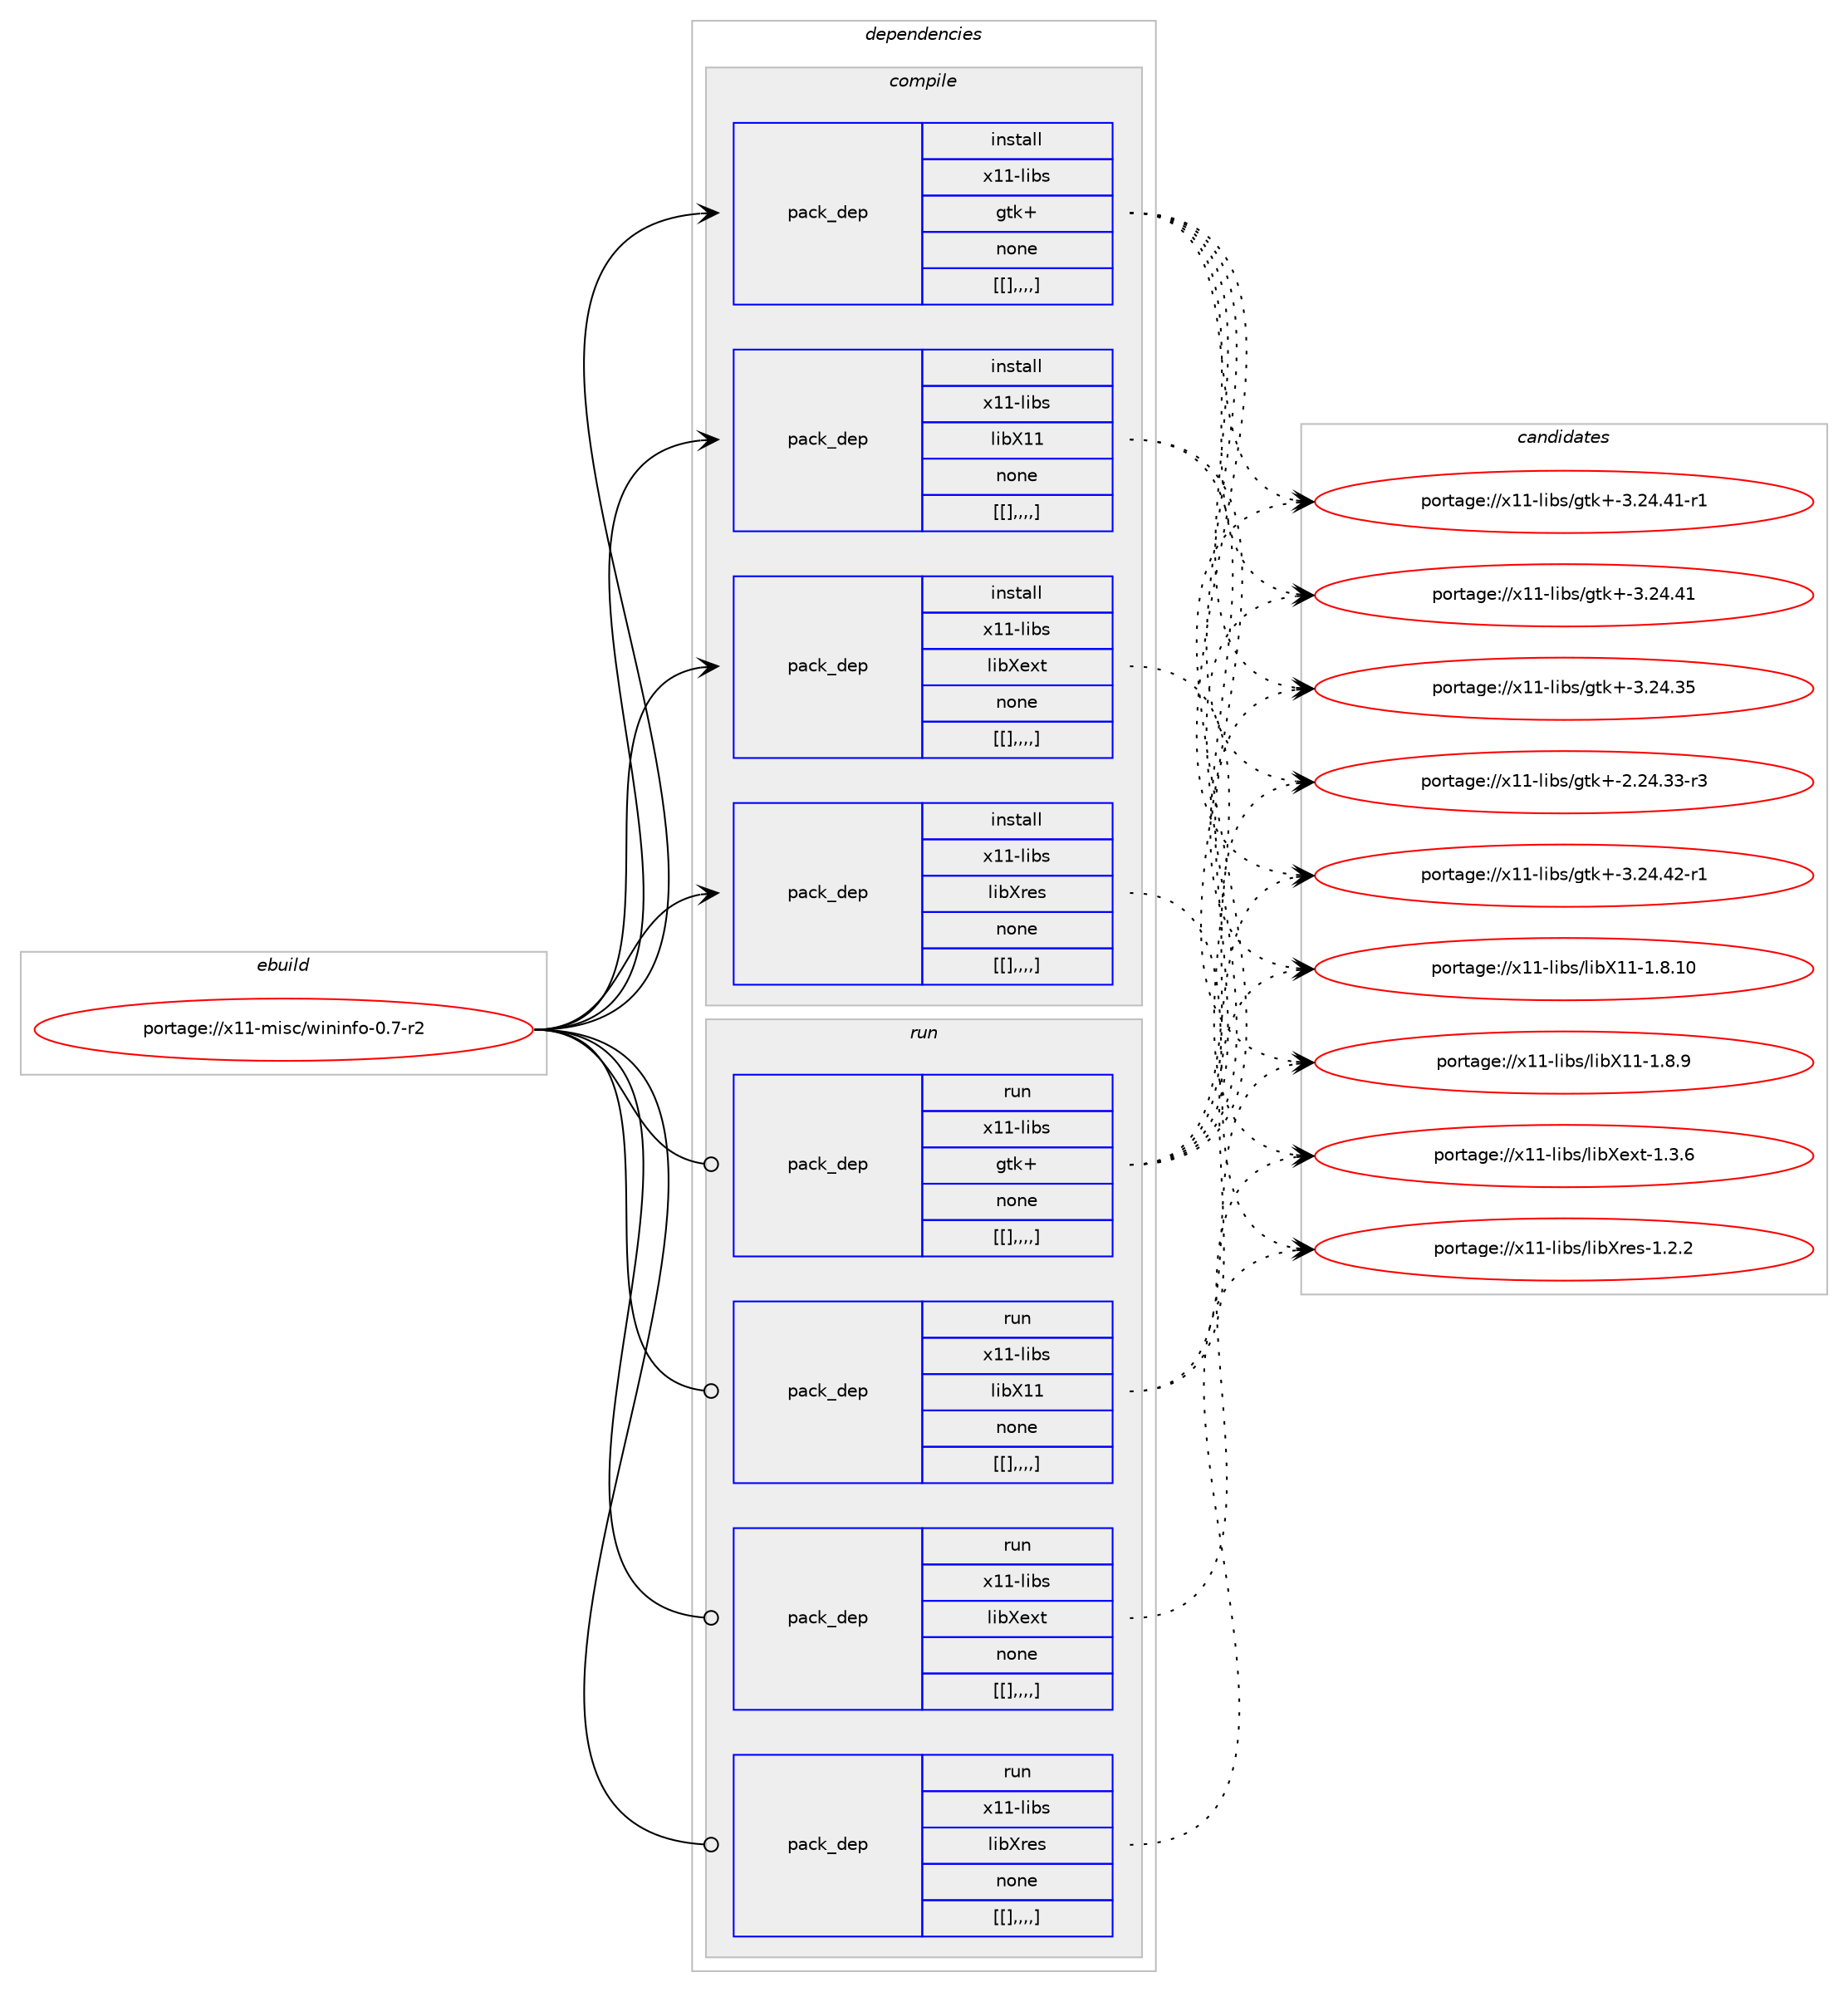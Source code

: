 digraph prolog {

# *************
# Graph options
# *************

newrank=true;
concentrate=true;
compound=true;
graph [rankdir=LR,fontname=Helvetica,fontsize=10,ranksep=1.5];#, ranksep=2.5, nodesep=0.2];
edge  [arrowhead=vee];
node  [fontname=Helvetica,fontsize=10];

# **********
# The ebuild
# **********

subgraph cluster_leftcol {
color=gray;
label=<<i>ebuild</i>>;
id [label="portage://x11-misc/wininfo-0.7-r2", color=red, width=4, href="../x11-misc/wininfo-0.7-r2.svg"];
}

# ****************
# The dependencies
# ****************

subgraph cluster_midcol {
color=gray;
label=<<i>dependencies</i>>;
subgraph cluster_compile {
fillcolor="#eeeeee";
style=filled;
label=<<i>compile</i>>;
subgraph pack351332 {
dependency482486 [label=<<TABLE BORDER="0" CELLBORDER="1" CELLSPACING="0" CELLPADDING="4" WIDTH="220"><TR><TD ROWSPAN="6" CELLPADDING="30">pack_dep</TD></TR><TR><TD WIDTH="110">install</TD></TR><TR><TD>x11-libs</TD></TR><TR><TD>gtk+</TD></TR><TR><TD>none</TD></TR><TR><TD>[[],,,,]</TD></TR></TABLE>>, shape=none, color=blue];
}
id:e -> dependency482486:w [weight=20,style="solid",arrowhead="vee"];
subgraph pack351333 {
dependency482487 [label=<<TABLE BORDER="0" CELLBORDER="1" CELLSPACING="0" CELLPADDING="4" WIDTH="220"><TR><TD ROWSPAN="6" CELLPADDING="30">pack_dep</TD></TR><TR><TD WIDTH="110">install</TD></TR><TR><TD>x11-libs</TD></TR><TR><TD>libX11</TD></TR><TR><TD>none</TD></TR><TR><TD>[[],,,,]</TD></TR></TABLE>>, shape=none, color=blue];
}
id:e -> dependency482487:w [weight=20,style="solid",arrowhead="vee"];
subgraph pack351334 {
dependency482488 [label=<<TABLE BORDER="0" CELLBORDER="1" CELLSPACING="0" CELLPADDING="4" WIDTH="220"><TR><TD ROWSPAN="6" CELLPADDING="30">pack_dep</TD></TR><TR><TD WIDTH="110">install</TD></TR><TR><TD>x11-libs</TD></TR><TR><TD>libXext</TD></TR><TR><TD>none</TD></TR><TR><TD>[[],,,,]</TD></TR></TABLE>>, shape=none, color=blue];
}
id:e -> dependency482488:w [weight=20,style="solid",arrowhead="vee"];
subgraph pack351335 {
dependency482489 [label=<<TABLE BORDER="0" CELLBORDER="1" CELLSPACING="0" CELLPADDING="4" WIDTH="220"><TR><TD ROWSPAN="6" CELLPADDING="30">pack_dep</TD></TR><TR><TD WIDTH="110">install</TD></TR><TR><TD>x11-libs</TD></TR><TR><TD>libXres</TD></TR><TR><TD>none</TD></TR><TR><TD>[[],,,,]</TD></TR></TABLE>>, shape=none, color=blue];
}
id:e -> dependency482489:w [weight=20,style="solid",arrowhead="vee"];
}
subgraph cluster_compileandrun {
fillcolor="#eeeeee";
style=filled;
label=<<i>compile and run</i>>;
}
subgraph cluster_run {
fillcolor="#eeeeee";
style=filled;
label=<<i>run</i>>;
subgraph pack351336 {
dependency482490 [label=<<TABLE BORDER="0" CELLBORDER="1" CELLSPACING="0" CELLPADDING="4" WIDTH="220"><TR><TD ROWSPAN="6" CELLPADDING="30">pack_dep</TD></TR><TR><TD WIDTH="110">run</TD></TR><TR><TD>x11-libs</TD></TR><TR><TD>gtk+</TD></TR><TR><TD>none</TD></TR><TR><TD>[[],,,,]</TD></TR></TABLE>>, shape=none, color=blue];
}
id:e -> dependency482490:w [weight=20,style="solid",arrowhead="odot"];
subgraph pack351337 {
dependency482491 [label=<<TABLE BORDER="0" CELLBORDER="1" CELLSPACING="0" CELLPADDING="4" WIDTH="220"><TR><TD ROWSPAN="6" CELLPADDING="30">pack_dep</TD></TR><TR><TD WIDTH="110">run</TD></TR><TR><TD>x11-libs</TD></TR><TR><TD>libX11</TD></TR><TR><TD>none</TD></TR><TR><TD>[[],,,,]</TD></TR></TABLE>>, shape=none, color=blue];
}
id:e -> dependency482491:w [weight=20,style="solid",arrowhead="odot"];
subgraph pack351338 {
dependency482492 [label=<<TABLE BORDER="0" CELLBORDER="1" CELLSPACING="0" CELLPADDING="4" WIDTH="220"><TR><TD ROWSPAN="6" CELLPADDING="30">pack_dep</TD></TR><TR><TD WIDTH="110">run</TD></TR><TR><TD>x11-libs</TD></TR><TR><TD>libXext</TD></TR><TR><TD>none</TD></TR><TR><TD>[[],,,,]</TD></TR></TABLE>>, shape=none, color=blue];
}
id:e -> dependency482492:w [weight=20,style="solid",arrowhead="odot"];
subgraph pack351339 {
dependency482493 [label=<<TABLE BORDER="0" CELLBORDER="1" CELLSPACING="0" CELLPADDING="4" WIDTH="220"><TR><TD ROWSPAN="6" CELLPADDING="30">pack_dep</TD></TR><TR><TD WIDTH="110">run</TD></TR><TR><TD>x11-libs</TD></TR><TR><TD>libXres</TD></TR><TR><TD>none</TD></TR><TR><TD>[[],,,,]</TD></TR></TABLE>>, shape=none, color=blue];
}
id:e -> dependency482493:w [weight=20,style="solid",arrowhead="odot"];
}
}

# **************
# The candidates
# **************

subgraph cluster_choices {
rank=same;
color=gray;
label=<<i>candidates</i>>;

subgraph choice351332 {
color=black;
nodesep=1;
choice12049494510810598115471031161074345514650524652504511449 [label="portage://x11-libs/gtk+-3.24.42-r1", color=red, width=4,href="../x11-libs/gtk+-3.24.42-r1.svg"];
choice12049494510810598115471031161074345514650524652494511449 [label="portage://x11-libs/gtk+-3.24.41-r1", color=red, width=4,href="../x11-libs/gtk+-3.24.41-r1.svg"];
choice1204949451081059811547103116107434551465052465249 [label="portage://x11-libs/gtk+-3.24.41", color=red, width=4,href="../x11-libs/gtk+-3.24.41.svg"];
choice1204949451081059811547103116107434551465052465153 [label="portage://x11-libs/gtk+-3.24.35", color=red, width=4,href="../x11-libs/gtk+-3.24.35.svg"];
choice12049494510810598115471031161074345504650524651514511451 [label="portage://x11-libs/gtk+-2.24.33-r3", color=red, width=4,href="../x11-libs/gtk+-2.24.33-r3.svg"];
dependency482486:e -> choice12049494510810598115471031161074345514650524652504511449:w [style=dotted,weight="100"];
dependency482486:e -> choice12049494510810598115471031161074345514650524652494511449:w [style=dotted,weight="100"];
dependency482486:e -> choice1204949451081059811547103116107434551465052465249:w [style=dotted,weight="100"];
dependency482486:e -> choice1204949451081059811547103116107434551465052465153:w [style=dotted,weight="100"];
dependency482486:e -> choice12049494510810598115471031161074345504650524651514511451:w [style=dotted,weight="100"];
}
subgraph choice351333 {
color=black;
nodesep=1;
choice12049494510810598115471081059888494945494656464948 [label="portage://x11-libs/libX11-1.8.10", color=red, width=4,href="../x11-libs/libX11-1.8.10.svg"];
choice120494945108105981154710810598884949454946564657 [label="portage://x11-libs/libX11-1.8.9", color=red, width=4,href="../x11-libs/libX11-1.8.9.svg"];
dependency482487:e -> choice12049494510810598115471081059888494945494656464948:w [style=dotted,weight="100"];
dependency482487:e -> choice120494945108105981154710810598884949454946564657:w [style=dotted,weight="100"];
}
subgraph choice351334 {
color=black;
nodesep=1;
choice12049494510810598115471081059888101120116454946514654 [label="portage://x11-libs/libXext-1.3.6", color=red, width=4,href="../x11-libs/libXext-1.3.6.svg"];
dependency482488:e -> choice12049494510810598115471081059888101120116454946514654:w [style=dotted,weight="100"];
}
subgraph choice351335 {
color=black;
nodesep=1;
choice12049494510810598115471081059888114101115454946504650 [label="portage://x11-libs/libXres-1.2.2", color=red, width=4,href="../x11-libs/libXres-1.2.2.svg"];
dependency482489:e -> choice12049494510810598115471081059888114101115454946504650:w [style=dotted,weight="100"];
}
subgraph choice351336 {
color=black;
nodesep=1;
choice12049494510810598115471031161074345514650524652504511449 [label="portage://x11-libs/gtk+-3.24.42-r1", color=red, width=4,href="../x11-libs/gtk+-3.24.42-r1.svg"];
choice12049494510810598115471031161074345514650524652494511449 [label="portage://x11-libs/gtk+-3.24.41-r1", color=red, width=4,href="../x11-libs/gtk+-3.24.41-r1.svg"];
choice1204949451081059811547103116107434551465052465249 [label="portage://x11-libs/gtk+-3.24.41", color=red, width=4,href="../x11-libs/gtk+-3.24.41.svg"];
choice1204949451081059811547103116107434551465052465153 [label="portage://x11-libs/gtk+-3.24.35", color=red, width=4,href="../x11-libs/gtk+-3.24.35.svg"];
choice12049494510810598115471031161074345504650524651514511451 [label="portage://x11-libs/gtk+-2.24.33-r3", color=red, width=4,href="../x11-libs/gtk+-2.24.33-r3.svg"];
dependency482490:e -> choice12049494510810598115471031161074345514650524652504511449:w [style=dotted,weight="100"];
dependency482490:e -> choice12049494510810598115471031161074345514650524652494511449:w [style=dotted,weight="100"];
dependency482490:e -> choice1204949451081059811547103116107434551465052465249:w [style=dotted,weight="100"];
dependency482490:e -> choice1204949451081059811547103116107434551465052465153:w [style=dotted,weight="100"];
dependency482490:e -> choice12049494510810598115471031161074345504650524651514511451:w [style=dotted,weight="100"];
}
subgraph choice351337 {
color=black;
nodesep=1;
choice12049494510810598115471081059888494945494656464948 [label="portage://x11-libs/libX11-1.8.10", color=red, width=4,href="../x11-libs/libX11-1.8.10.svg"];
choice120494945108105981154710810598884949454946564657 [label="portage://x11-libs/libX11-1.8.9", color=red, width=4,href="../x11-libs/libX11-1.8.9.svg"];
dependency482491:e -> choice12049494510810598115471081059888494945494656464948:w [style=dotted,weight="100"];
dependency482491:e -> choice120494945108105981154710810598884949454946564657:w [style=dotted,weight="100"];
}
subgraph choice351338 {
color=black;
nodesep=1;
choice12049494510810598115471081059888101120116454946514654 [label="portage://x11-libs/libXext-1.3.6", color=red, width=4,href="../x11-libs/libXext-1.3.6.svg"];
dependency482492:e -> choice12049494510810598115471081059888101120116454946514654:w [style=dotted,weight="100"];
}
subgraph choice351339 {
color=black;
nodesep=1;
choice12049494510810598115471081059888114101115454946504650 [label="portage://x11-libs/libXres-1.2.2", color=red, width=4,href="../x11-libs/libXres-1.2.2.svg"];
dependency482493:e -> choice12049494510810598115471081059888114101115454946504650:w [style=dotted,weight="100"];
}
}

}
